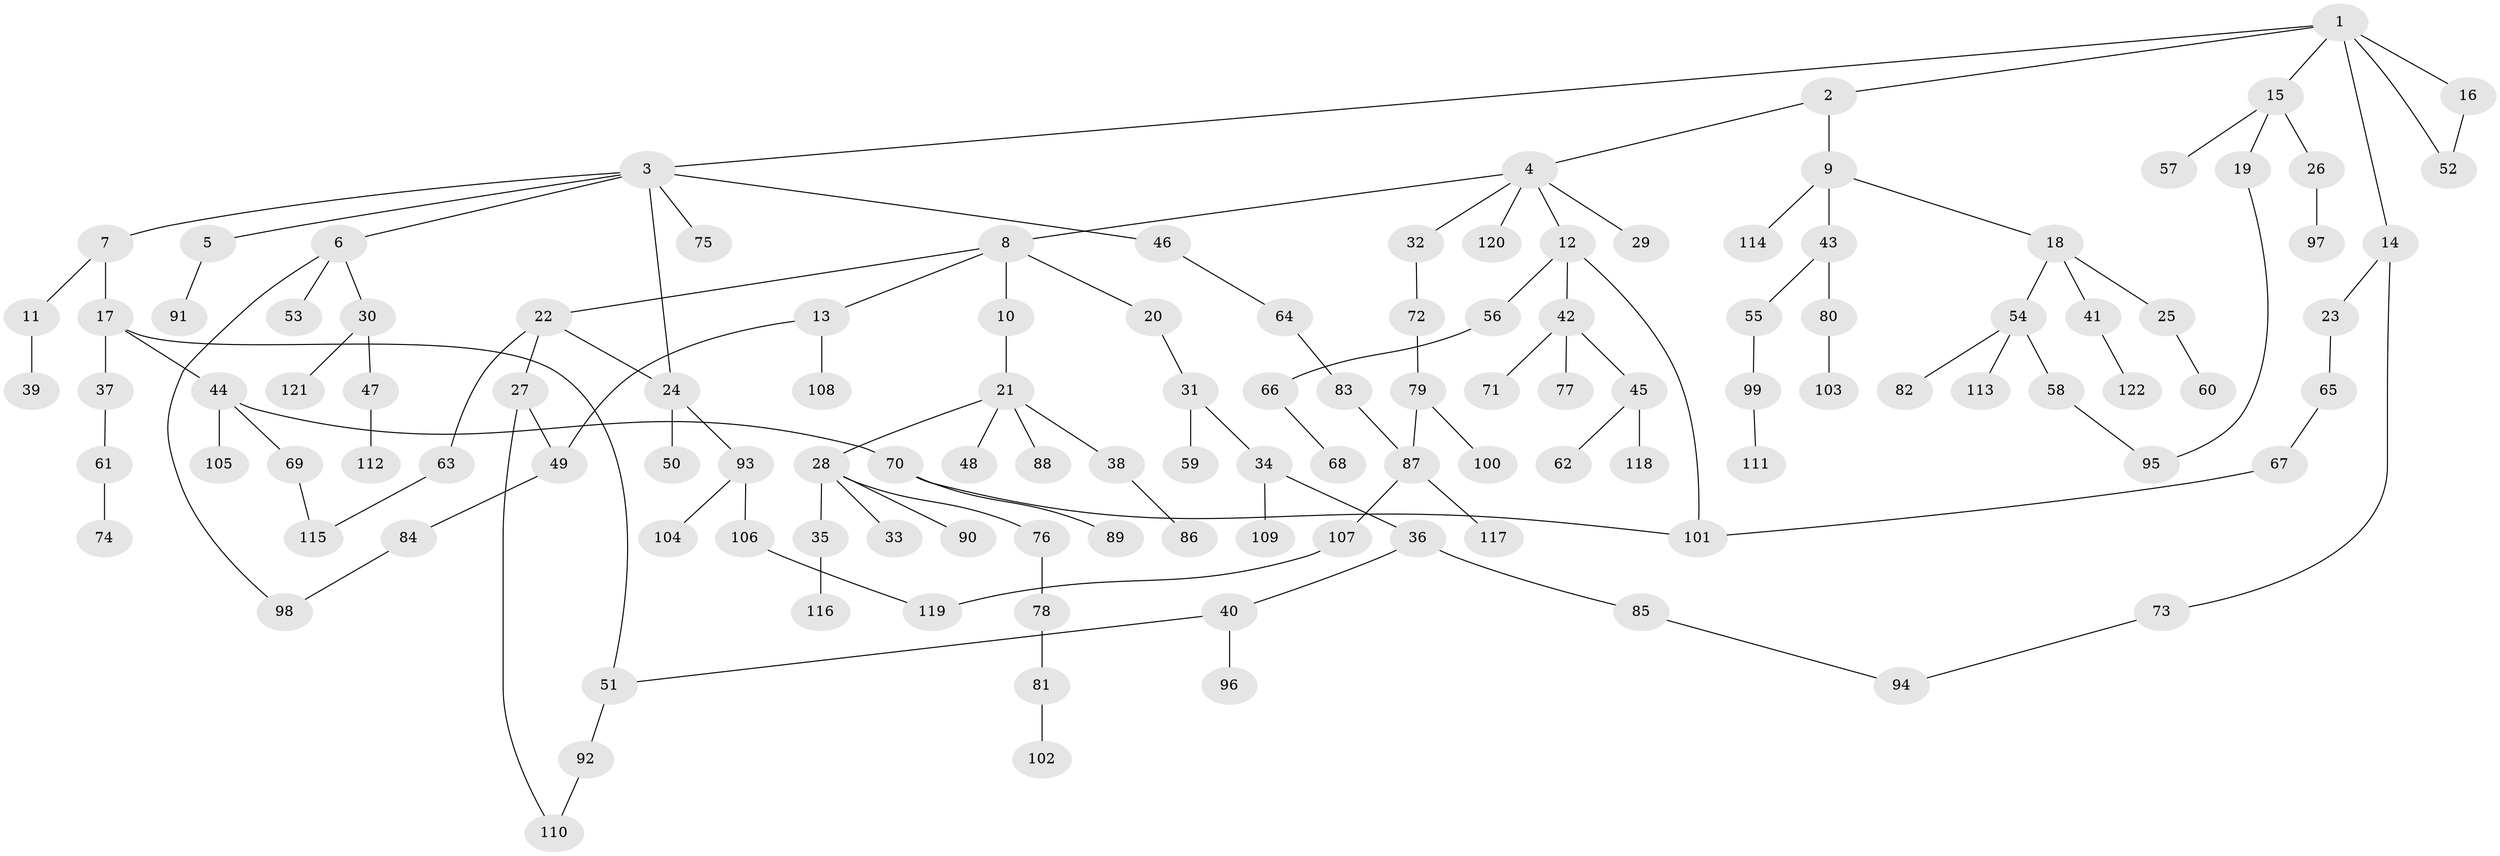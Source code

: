 // Generated by graph-tools (version 1.1) at 2025/49/03/09/25 03:49:20]
// undirected, 122 vertices, 134 edges
graph export_dot {
graph [start="1"]
  node [color=gray90,style=filled];
  1;
  2;
  3;
  4;
  5;
  6;
  7;
  8;
  9;
  10;
  11;
  12;
  13;
  14;
  15;
  16;
  17;
  18;
  19;
  20;
  21;
  22;
  23;
  24;
  25;
  26;
  27;
  28;
  29;
  30;
  31;
  32;
  33;
  34;
  35;
  36;
  37;
  38;
  39;
  40;
  41;
  42;
  43;
  44;
  45;
  46;
  47;
  48;
  49;
  50;
  51;
  52;
  53;
  54;
  55;
  56;
  57;
  58;
  59;
  60;
  61;
  62;
  63;
  64;
  65;
  66;
  67;
  68;
  69;
  70;
  71;
  72;
  73;
  74;
  75;
  76;
  77;
  78;
  79;
  80;
  81;
  82;
  83;
  84;
  85;
  86;
  87;
  88;
  89;
  90;
  91;
  92;
  93;
  94;
  95;
  96;
  97;
  98;
  99;
  100;
  101;
  102;
  103;
  104;
  105;
  106;
  107;
  108;
  109;
  110;
  111;
  112;
  113;
  114;
  115;
  116;
  117;
  118;
  119;
  120;
  121;
  122;
  1 -- 2;
  1 -- 3;
  1 -- 14;
  1 -- 15;
  1 -- 16;
  1 -- 52;
  2 -- 4;
  2 -- 9;
  3 -- 5;
  3 -- 6;
  3 -- 7;
  3 -- 46;
  3 -- 75;
  3 -- 24;
  4 -- 8;
  4 -- 12;
  4 -- 29;
  4 -- 32;
  4 -- 120;
  5 -- 91;
  6 -- 30;
  6 -- 53;
  6 -- 98;
  7 -- 11;
  7 -- 17;
  8 -- 10;
  8 -- 13;
  8 -- 20;
  8 -- 22;
  9 -- 18;
  9 -- 43;
  9 -- 114;
  10 -- 21;
  11 -- 39;
  12 -- 42;
  12 -- 56;
  12 -- 101;
  13 -- 49;
  13 -- 108;
  14 -- 23;
  14 -- 73;
  15 -- 19;
  15 -- 26;
  15 -- 57;
  16 -- 52;
  17 -- 37;
  17 -- 44;
  17 -- 51;
  18 -- 25;
  18 -- 41;
  18 -- 54;
  19 -- 95;
  20 -- 31;
  21 -- 28;
  21 -- 38;
  21 -- 48;
  21 -- 88;
  22 -- 24;
  22 -- 27;
  22 -- 63;
  23 -- 65;
  24 -- 50;
  24 -- 93;
  25 -- 60;
  26 -- 97;
  27 -- 49;
  27 -- 110;
  28 -- 33;
  28 -- 35;
  28 -- 76;
  28 -- 90;
  30 -- 47;
  30 -- 121;
  31 -- 34;
  31 -- 59;
  32 -- 72;
  34 -- 36;
  34 -- 109;
  35 -- 116;
  36 -- 40;
  36 -- 85;
  37 -- 61;
  38 -- 86;
  40 -- 96;
  40 -- 51;
  41 -- 122;
  42 -- 45;
  42 -- 71;
  42 -- 77;
  43 -- 55;
  43 -- 80;
  44 -- 69;
  44 -- 70;
  44 -- 105;
  45 -- 62;
  45 -- 118;
  46 -- 64;
  47 -- 112;
  49 -- 84;
  51 -- 92;
  54 -- 58;
  54 -- 82;
  54 -- 113;
  55 -- 99;
  56 -- 66;
  58 -- 95;
  61 -- 74;
  63 -- 115;
  64 -- 83;
  65 -- 67;
  66 -- 68;
  67 -- 101;
  69 -- 115;
  70 -- 89;
  70 -- 101;
  72 -- 79;
  73 -- 94;
  76 -- 78;
  78 -- 81;
  79 -- 87;
  79 -- 100;
  80 -- 103;
  81 -- 102;
  83 -- 87;
  84 -- 98;
  85 -- 94;
  87 -- 107;
  87 -- 117;
  92 -- 110;
  93 -- 104;
  93 -- 106;
  99 -- 111;
  106 -- 119;
  107 -- 119;
}

